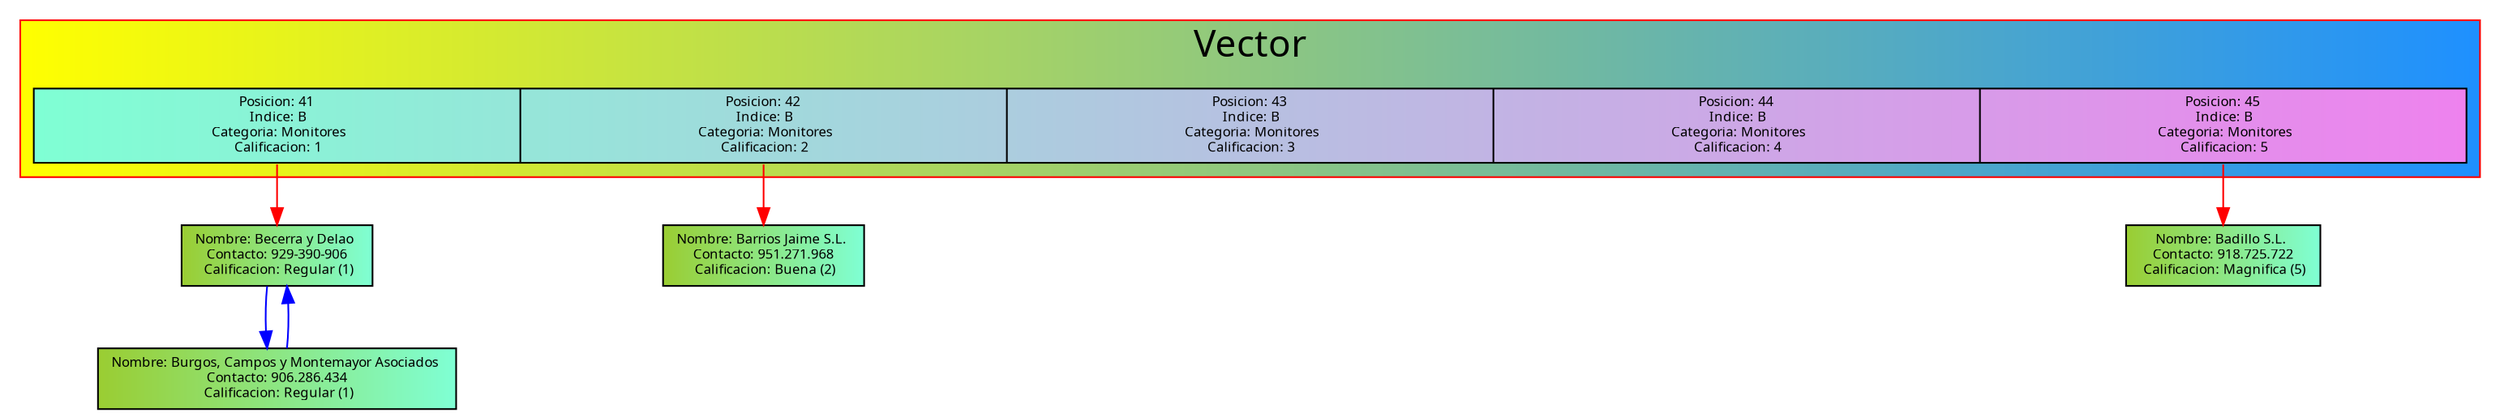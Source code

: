digraph grafo{
fontname="Verdana" color=red fontsize=22;
node [shape=record fontsize=8 fontname="Verdana" style=filled];
edge [color="blue"]
subgraph cluster{
label = "Vector";
bgcolor="yellow:dodgerblue"
Vector[label="<40>Posicion: 41\n Indice: B\n Categoria: Monitores\n Calificacion: 1|<41>Posicion: 42\n Indice: B\n Categoria: Monitores\n Calificacion: 2|<42>Posicion: 43\n Indice: B\n Categoria: Monitores\n Calificacion: 3|<43>Posicion: 44\n Indice: B\n Categoria: Monitores\n Calificacion: 4|<44>Posicion: 45\n Indice: B\n Categoria: Monitores\n Calificacion: 5",width=20, fillcolor="aquamarine:violet"];
}
4011[label="Nombre: Becerra y Delao \n Contacto: 929-390-906 \n Calificacion: Regular (1)", fillcolor="yellowgreen:aquamarine"];
Vector:40->4011[color=red]
4012->4011
4011->4012
4012[label="Nombre: Burgos, Campos y Montemayor Asociados \n Contacto: 906.286.434 \n Calificacion: Regular (1)", fillcolor="yellowgreen:aquamarine"];
4121[label="Nombre: Barrios Jaime S.L. \n Contacto: 951.271.968 \n Calificacion: Buena (2)", fillcolor="yellowgreen:aquamarine"];
Vector:41->4121[color=red]
4451[label="Nombre: Badillo S.L. \n Contacto: 918.725.722 \n Calificacion: Magnifica (5)", fillcolor="yellowgreen:aquamarine"];
Vector:44->4451[color=red]
}